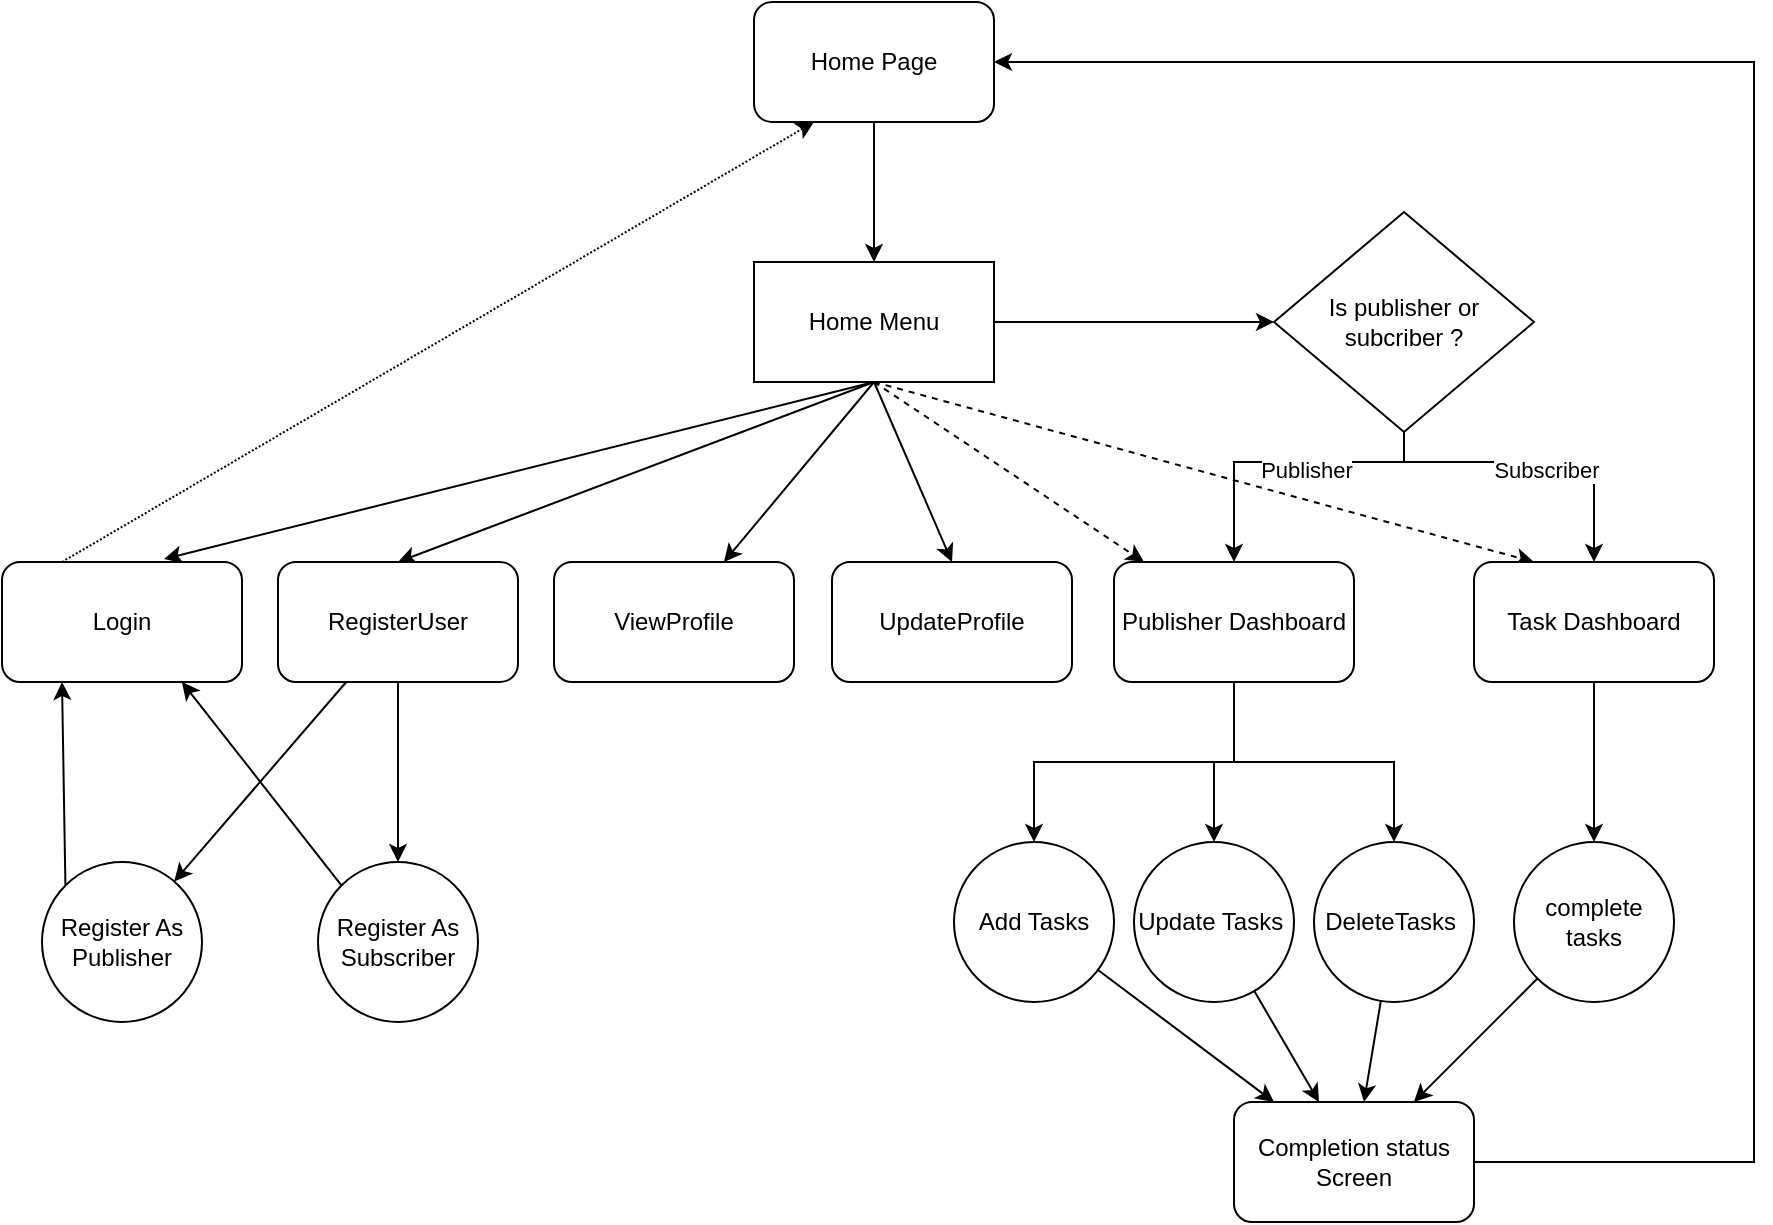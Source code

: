 <mxfile version="24.6.4" type="device" pages="2">
  <diagram name="flowDiagram" id="ad52d381-51e7-2e0d-a935-2d0ddd2fd229">
    <mxGraphModel dx="954" dy="663" grid="1" gridSize="10" guides="1" tooltips="1" connect="1" arrows="1" fold="1" page="1" pageScale="1" pageWidth="1100" pageHeight="850" background="none" math="0" shadow="0">
      <root>
        <mxCell id="0" />
        <mxCell id="1" parent="0" />
        <mxCell id="I0x37XNMJWUVa81zA31W-6" style="edgeStyle=orthogonalEdgeStyle;rounded=0;orthogonalLoop=1;jettySize=auto;html=1;entryX=0.5;entryY=0;entryDx=0;entryDy=0;" parent="1" source="I0x37XNMJWUVa81zA31W-1" target="I0x37XNMJWUVa81zA31W-2" edge="1">
          <mxGeometry relative="1" as="geometry" />
        </mxCell>
        <mxCell id="I0x37XNMJWUVa81zA31W-1" value="Home Page" style="rounded=1;whiteSpace=wrap;html=1;" parent="1" vertex="1">
          <mxGeometry x="460" y="200" width="120" height="60" as="geometry" />
        </mxCell>
        <mxCell id="I0x37XNMJWUVa81zA31W-7" style="rounded=0;orthogonalLoop=1;jettySize=auto;html=1;exitX=0.5;exitY=1;exitDx=0;exitDy=0;entryX=0.5;entryY=0;entryDx=0;entryDy=0;" parent="1" source="I0x37XNMJWUVa81zA31W-2" target="I0x37XNMJWUVa81zA31W-3" edge="1">
          <mxGeometry relative="1" as="geometry" />
        </mxCell>
        <mxCell id="I0x37XNMJWUVa81zA31W-8" style="rounded=0;orthogonalLoop=1;jettySize=auto;html=1;exitX=0.5;exitY=1;exitDx=0;exitDy=0;entryX=0.675;entryY=-0.025;entryDx=0;entryDy=0;entryPerimeter=0;" parent="1" source="I0x37XNMJWUVa81zA31W-2" target="I0x37XNMJWUVa81zA31W-4" edge="1">
          <mxGeometry relative="1" as="geometry" />
        </mxCell>
        <mxCell id="I0x37XNMJWUVa81zA31W-9" style="rounded=0;orthogonalLoop=1;jettySize=auto;html=1;exitX=0.5;exitY=1;exitDx=0;exitDy=0;entryX=0.5;entryY=0;entryDx=0;entryDy=0;" parent="1" source="I0x37XNMJWUVa81zA31W-2" target="I0x37XNMJWUVa81zA31W-5" edge="1">
          <mxGeometry relative="1" as="geometry" />
        </mxCell>
        <mxCell id="WDmWi5XtAnRuIDlTp3oC-11" style="rounded=0;orthogonalLoop=1;jettySize=auto;html=1;exitX=1;exitY=0.5;exitDx=0;exitDy=0;entryX=0;entryY=0.5;entryDx=0;entryDy=0;" parent="1" source="I0x37XNMJWUVa81zA31W-2" target="WDmWi5XtAnRuIDlTp3oC-12" edge="1">
          <mxGeometry relative="1" as="geometry" />
        </mxCell>
        <mxCell id="WDmWi5XtAnRuIDlTp3oC-30" style="rounded=0;orthogonalLoop=1;jettySize=auto;html=1;dashed=1;exitX=0.5;exitY=1;exitDx=0;exitDy=0;" parent="1" source="I0x37XNMJWUVa81zA31W-2" target="WDmWi5XtAnRuIDlTp3oC-1" edge="1">
          <mxGeometry relative="1" as="geometry" />
        </mxCell>
        <mxCell id="WDmWi5XtAnRuIDlTp3oC-31" style="rounded=0;orthogonalLoop=1;jettySize=auto;html=1;dashed=1;exitX=0.5;exitY=1;exitDx=0;exitDy=0;entryX=0.25;entryY=0;entryDx=0;entryDy=0;" parent="1" source="I0x37XNMJWUVa81zA31W-2" target="WDmWi5XtAnRuIDlTp3oC-9" edge="1">
          <mxGeometry relative="1" as="geometry" />
        </mxCell>
        <mxCell id="kzrf6RIBj1wvPFsJafZz-2" style="rounded=0;orthogonalLoop=1;jettySize=auto;html=1;exitX=0.5;exitY=1;exitDx=0;exitDy=0;" edge="1" parent="1" source="I0x37XNMJWUVa81zA31W-2" target="kzrf6RIBj1wvPFsJafZz-1">
          <mxGeometry relative="1" as="geometry" />
        </mxCell>
        <mxCell id="I0x37XNMJWUVa81zA31W-2" value="Home Menu" style="rounded=0;whiteSpace=wrap;html=1;" parent="1" vertex="1">
          <mxGeometry x="460" y="330" width="120" height="60" as="geometry" />
        </mxCell>
        <mxCell id="5iFruEcrUHB2y4FEqZvE-3" style="edgeStyle=orthogonalEdgeStyle;rounded=0;orthogonalLoop=1;jettySize=auto;html=1;" parent="1" source="I0x37XNMJWUVa81zA31W-3" target="5iFruEcrUHB2y4FEqZvE-1" edge="1">
          <mxGeometry relative="1" as="geometry" />
        </mxCell>
        <mxCell id="I0x37XNMJWUVa81zA31W-3" value="RegisterUser" style="rounded=1;whiteSpace=wrap;html=1;" parent="1" vertex="1">
          <mxGeometry x="222" y="480" width="120" height="60" as="geometry" />
        </mxCell>
        <mxCell id="WDmWi5XtAnRuIDlTp3oC-8" style="rounded=0;orthogonalLoop=1;jettySize=auto;html=1;entryX=0.25;entryY=1;entryDx=0;entryDy=0;exitX=0.25;exitY=0;exitDx=0;exitDy=0;dashed=1;dashPattern=1 1;" parent="1" source="I0x37XNMJWUVa81zA31W-4" target="I0x37XNMJWUVa81zA31W-1" edge="1">
          <mxGeometry relative="1" as="geometry" />
        </mxCell>
        <mxCell id="I0x37XNMJWUVa81zA31W-4" value="Login" style="rounded=1;whiteSpace=wrap;html=1;" parent="1" vertex="1">
          <mxGeometry x="84" y="480" width="120" height="60" as="geometry" />
        </mxCell>
        <mxCell id="I0x37XNMJWUVa81zA31W-5" value="UpdateProfile" style="rounded=1;whiteSpace=wrap;html=1;" parent="1" vertex="1">
          <mxGeometry x="499" y="480" width="120" height="60" as="geometry" />
        </mxCell>
        <mxCell id="WDmWi5XtAnRuIDlTp3oC-18" style="edgeStyle=orthogonalEdgeStyle;rounded=0;orthogonalLoop=1;jettySize=auto;html=1;" parent="1" source="WDmWi5XtAnRuIDlTp3oC-1" target="WDmWi5XtAnRuIDlTp3oC-16" edge="1">
          <mxGeometry relative="1" as="geometry" />
        </mxCell>
        <mxCell id="WDmWi5XtAnRuIDlTp3oC-21" style="edgeStyle=orthogonalEdgeStyle;rounded=0;orthogonalLoop=1;jettySize=auto;html=1;" parent="1" source="WDmWi5XtAnRuIDlTp3oC-1" target="WDmWi5XtAnRuIDlTp3oC-19" edge="1">
          <mxGeometry relative="1" as="geometry" />
        </mxCell>
        <mxCell id="WDmWi5XtAnRuIDlTp3oC-22" style="edgeStyle=orthogonalEdgeStyle;rounded=0;orthogonalLoop=1;jettySize=auto;html=1;" parent="1" source="WDmWi5XtAnRuIDlTp3oC-1" target="WDmWi5XtAnRuIDlTp3oC-20" edge="1">
          <mxGeometry relative="1" as="geometry" />
        </mxCell>
        <mxCell id="WDmWi5XtAnRuIDlTp3oC-1" value="Publisher Dashboard" style="rounded=1;whiteSpace=wrap;html=1;" parent="1" vertex="1">
          <mxGeometry x="640" y="480" width="120" height="60" as="geometry" />
        </mxCell>
        <mxCell id="WDmWi5XtAnRuIDlTp3oC-6" style="rounded=0;orthogonalLoop=1;jettySize=auto;html=1;entryX=0.25;entryY=1;entryDx=0;entryDy=0;exitX=0;exitY=0;exitDx=0;exitDy=0;" parent="1" source="WDmWi5XtAnRuIDlTp3oC-3" target="I0x37XNMJWUVa81zA31W-4" edge="1">
          <mxGeometry relative="1" as="geometry">
            <mxPoint x="234" y="660" as="sourcePoint" />
          </mxGeometry>
        </mxCell>
        <mxCell id="WDmWi5XtAnRuIDlTp3oC-3" value="Register As Publisher" style="ellipse;whiteSpace=wrap;html=1;aspect=fixed;" parent="1" vertex="1">
          <mxGeometry x="104" y="630" width="80" height="80" as="geometry" />
        </mxCell>
        <mxCell id="WDmWi5XtAnRuIDlTp3oC-5" style="rounded=0;orthogonalLoop=1;jettySize=auto;html=1;" parent="1" source="I0x37XNMJWUVa81zA31W-3" target="WDmWi5XtAnRuIDlTp3oC-3" edge="1">
          <mxGeometry relative="1" as="geometry">
            <mxPoint x="264" y="660" as="targetPoint" />
          </mxGeometry>
        </mxCell>
        <mxCell id="WDmWi5XtAnRuIDlTp3oC-17" style="edgeStyle=orthogonalEdgeStyle;rounded=0;orthogonalLoop=1;jettySize=auto;html=1;" parent="1" source="WDmWi5XtAnRuIDlTp3oC-9" target="WDmWi5XtAnRuIDlTp3oC-15" edge="1">
          <mxGeometry relative="1" as="geometry" />
        </mxCell>
        <mxCell id="WDmWi5XtAnRuIDlTp3oC-9" value="Task Dashboard" style="rounded=1;whiteSpace=wrap;html=1;" parent="1" vertex="1">
          <mxGeometry x="820" y="480" width="120" height="60" as="geometry" />
        </mxCell>
        <mxCell id="WDmWi5XtAnRuIDlTp3oC-13" style="edgeStyle=orthogonalEdgeStyle;rounded=0;orthogonalLoop=1;jettySize=auto;html=1;" parent="1" source="WDmWi5XtAnRuIDlTp3oC-12" target="WDmWi5XtAnRuIDlTp3oC-1" edge="1">
          <mxGeometry relative="1" as="geometry">
            <Array as="points">
              <mxPoint x="785" y="430" />
              <mxPoint x="700" y="430" />
            </Array>
          </mxGeometry>
        </mxCell>
        <mxCell id="WDmWi5XtAnRuIDlTp3oC-32" value="Publisher" style="edgeLabel;html=1;align=center;verticalAlign=middle;resizable=0;points=[];" parent="WDmWi5XtAnRuIDlTp3oC-13" vertex="1" connectable="0">
          <mxGeometry x="-0.15" y="4" relative="1" as="geometry">
            <mxPoint as="offset" />
          </mxGeometry>
        </mxCell>
        <mxCell id="WDmWi5XtAnRuIDlTp3oC-14" style="edgeStyle=orthogonalEdgeStyle;rounded=0;orthogonalLoop=1;jettySize=auto;html=1;" parent="1" source="WDmWi5XtAnRuIDlTp3oC-12" target="WDmWi5XtAnRuIDlTp3oC-9" edge="1">
          <mxGeometry relative="1" as="geometry">
            <Array as="points">
              <mxPoint x="785" y="430" />
              <mxPoint x="880" y="430" />
            </Array>
          </mxGeometry>
        </mxCell>
        <mxCell id="WDmWi5XtAnRuIDlTp3oC-33" value="Subscriber" style="edgeLabel;html=1;align=center;verticalAlign=middle;resizable=0;points=[];" parent="WDmWi5XtAnRuIDlTp3oC-14" vertex="1" connectable="0">
          <mxGeometry x="0.076" y="-4" relative="1" as="geometry">
            <mxPoint as="offset" />
          </mxGeometry>
        </mxCell>
        <mxCell id="WDmWi5XtAnRuIDlTp3oC-12" value="Is publisher or subcriber ?" style="rhombus;whiteSpace=wrap;html=1;" parent="1" vertex="1">
          <mxGeometry x="720" y="305" width="130" height="110" as="geometry" />
        </mxCell>
        <mxCell id="WDmWi5XtAnRuIDlTp3oC-28" style="rounded=0;orthogonalLoop=1;jettySize=auto;html=1;" parent="1" source="WDmWi5XtAnRuIDlTp3oC-15" target="WDmWi5XtAnRuIDlTp3oC-24" edge="1">
          <mxGeometry relative="1" as="geometry" />
        </mxCell>
        <mxCell id="WDmWi5XtAnRuIDlTp3oC-15" value="complete tasks" style="ellipse;whiteSpace=wrap;html=1;aspect=fixed;" parent="1" vertex="1">
          <mxGeometry x="840" y="620" width="80" height="80" as="geometry" />
        </mxCell>
        <mxCell id="WDmWi5XtAnRuIDlTp3oC-25" style="rounded=0;orthogonalLoop=1;jettySize=auto;html=1;" parent="1" source="WDmWi5XtAnRuIDlTp3oC-16" target="WDmWi5XtAnRuIDlTp3oC-24" edge="1">
          <mxGeometry relative="1" as="geometry" />
        </mxCell>
        <mxCell id="WDmWi5XtAnRuIDlTp3oC-16" value="Add Tasks" style="ellipse;whiteSpace=wrap;html=1;aspect=fixed;" parent="1" vertex="1">
          <mxGeometry x="560" y="620" width="80" height="80" as="geometry" />
        </mxCell>
        <mxCell id="WDmWi5XtAnRuIDlTp3oC-26" style="rounded=0;orthogonalLoop=1;jettySize=auto;html=1;" parent="1" source="WDmWi5XtAnRuIDlTp3oC-19" target="WDmWi5XtAnRuIDlTp3oC-24" edge="1">
          <mxGeometry relative="1" as="geometry" />
        </mxCell>
        <mxCell id="WDmWi5XtAnRuIDlTp3oC-19" value="Update Tasks&amp;nbsp;" style="ellipse;whiteSpace=wrap;html=1;aspect=fixed;" parent="1" vertex="1">
          <mxGeometry x="650" y="620" width="80" height="80" as="geometry" />
        </mxCell>
        <mxCell id="WDmWi5XtAnRuIDlTp3oC-27" style="rounded=0;orthogonalLoop=1;jettySize=auto;html=1;" parent="1" source="WDmWi5XtAnRuIDlTp3oC-20" target="WDmWi5XtAnRuIDlTp3oC-24" edge="1">
          <mxGeometry relative="1" as="geometry" />
        </mxCell>
        <mxCell id="WDmWi5XtAnRuIDlTp3oC-20" value="DeleteTasks&amp;nbsp;" style="ellipse;whiteSpace=wrap;html=1;aspect=fixed;" parent="1" vertex="1">
          <mxGeometry x="740" y="620" width="80" height="80" as="geometry" />
        </mxCell>
        <mxCell id="WDmWi5XtAnRuIDlTp3oC-29" style="edgeStyle=orthogonalEdgeStyle;rounded=0;orthogonalLoop=1;jettySize=auto;html=1;" parent="1" source="WDmWi5XtAnRuIDlTp3oC-24" target="I0x37XNMJWUVa81zA31W-1" edge="1">
          <mxGeometry relative="1" as="geometry">
            <Array as="points">
              <mxPoint x="960" y="780" />
              <mxPoint x="960" y="230" />
            </Array>
          </mxGeometry>
        </mxCell>
        <mxCell id="WDmWi5XtAnRuIDlTp3oC-24" value="Completion status Screen" style="rounded=1;whiteSpace=wrap;html=1;" parent="1" vertex="1">
          <mxGeometry x="700" y="750" width="120" height="60" as="geometry" />
        </mxCell>
        <mxCell id="5iFruEcrUHB2y4FEqZvE-2" style="rounded=0;orthogonalLoop=1;jettySize=auto;html=1;entryX=0.75;entryY=1;entryDx=0;entryDy=0;exitX=0;exitY=0;exitDx=0;exitDy=0;" parent="1" source="5iFruEcrUHB2y4FEqZvE-1" target="I0x37XNMJWUVa81zA31W-4" edge="1">
          <mxGeometry relative="1" as="geometry" />
        </mxCell>
        <mxCell id="5iFruEcrUHB2y4FEqZvE-1" value="Register As Subscriber" style="ellipse;whiteSpace=wrap;html=1;aspect=fixed;" parent="1" vertex="1">
          <mxGeometry x="242" y="630" width="80" height="80" as="geometry" />
        </mxCell>
        <mxCell id="kzrf6RIBj1wvPFsJafZz-1" value="ViewProfile" style="rounded=1;whiteSpace=wrap;html=1;" vertex="1" parent="1">
          <mxGeometry x="360" y="480" width="120" height="60" as="geometry" />
        </mxCell>
      </root>
    </mxGraphModel>
  </diagram>
  <diagram id="u8ba_gzF5bDwL4QqWB32" name="ERD">
    <mxGraphModel dx="954" dy="663" grid="1" gridSize="10" guides="1" tooltips="1" connect="1" arrows="1" fold="1" page="1" pageScale="1" pageWidth="827" pageHeight="1169" math="0" shadow="0">
      <root>
        <mxCell id="0" />
        <mxCell id="1" parent="0" />
        <mxCell id="7aLmZfCd-SPBATNOdmvm-14" value="system_user" style="shape=table;startSize=30;container=1;collapsible=1;childLayout=tableLayout;fixedRows=1;rowLines=0;fontStyle=1;align=center;resizeLast=1;html=1;whiteSpace=wrap;" vertex="1" parent="1">
          <mxGeometry x="20" y="170" width="180" height="210" as="geometry" />
        </mxCell>
        <mxCell id="7aLmZfCd-SPBATNOdmvm-15" value="" style="shape=tableRow;horizontal=0;startSize=0;swimlaneHead=0;swimlaneBody=0;fillColor=none;collapsible=0;dropTarget=0;points=[[0,0.5],[1,0.5]];portConstraint=eastwest;top=0;left=0;right=0;bottom=0;html=1;" vertex="1" parent="7aLmZfCd-SPBATNOdmvm-14">
          <mxGeometry y="30" width="180" height="20" as="geometry" />
        </mxCell>
        <mxCell id="7aLmZfCd-SPBATNOdmvm-16" value="PK" style="shape=partialRectangle;connectable=0;fillColor=none;top=0;left=0;bottom=0;right=0;fontStyle=1;overflow=hidden;html=1;whiteSpace=wrap;" vertex="1" parent="7aLmZfCd-SPBATNOdmvm-15">
          <mxGeometry width="60" height="20" as="geometry">
            <mxRectangle width="60" height="20" as="alternateBounds" />
          </mxGeometry>
        </mxCell>
        <mxCell id="7aLmZfCd-SPBATNOdmvm-17" value="user_name" style="shape=partialRectangle;connectable=0;fillColor=none;top=0;left=0;bottom=0;right=0;align=left;spacingLeft=6;fontStyle=5;overflow=hidden;html=1;whiteSpace=wrap;" vertex="1" parent="7aLmZfCd-SPBATNOdmvm-15">
          <mxGeometry x="60" width="120" height="20" as="geometry">
            <mxRectangle width="120" height="20" as="alternateBounds" />
          </mxGeometry>
        </mxCell>
        <mxCell id="7aLmZfCd-SPBATNOdmvm-18" value="" style="shape=tableRow;horizontal=0;startSize=0;swimlaneHead=0;swimlaneBody=0;fillColor=none;collapsible=0;dropTarget=0;points=[[0,0.5],[1,0.5]];portConstraint=eastwest;top=0;left=0;right=0;bottom=1;html=1;" vertex="1" parent="7aLmZfCd-SPBATNOdmvm-14">
          <mxGeometry y="50" width="180" height="20" as="geometry" />
        </mxCell>
        <mxCell id="7aLmZfCd-SPBATNOdmvm-19" value="" style="shape=partialRectangle;connectable=0;fillColor=none;top=0;left=0;bottom=0;right=0;fontStyle=1;overflow=hidden;html=1;whiteSpace=wrap;" vertex="1" parent="7aLmZfCd-SPBATNOdmvm-18">
          <mxGeometry width="60" height="20" as="geometry">
            <mxRectangle width="60" height="20" as="alternateBounds" />
          </mxGeometry>
        </mxCell>
        <mxCell id="7aLmZfCd-SPBATNOdmvm-20" value="" style="shape=partialRectangle;connectable=0;fillColor=none;top=0;left=0;bottom=0;right=0;align=left;spacingLeft=6;fontStyle=5;overflow=hidden;html=1;whiteSpace=wrap;" vertex="1" parent="7aLmZfCd-SPBATNOdmvm-18">
          <mxGeometry x="60" width="120" height="20" as="geometry">
            <mxRectangle width="120" height="20" as="alternateBounds" />
          </mxGeometry>
        </mxCell>
        <mxCell id="7aLmZfCd-SPBATNOdmvm-21" value="" style="shape=tableRow;horizontal=0;startSize=0;swimlaneHead=0;swimlaneBody=0;fillColor=none;collapsible=0;dropTarget=0;points=[[0,0.5],[1,0.5]];portConstraint=eastwest;top=0;left=0;right=0;bottom=0;html=1;" vertex="1" parent="7aLmZfCd-SPBATNOdmvm-14">
          <mxGeometry y="70" width="180" height="20" as="geometry" />
        </mxCell>
        <mxCell id="7aLmZfCd-SPBATNOdmvm-22" value="" style="shape=partialRectangle;connectable=0;fillColor=none;top=0;left=0;bottom=0;right=0;editable=1;overflow=hidden;html=1;whiteSpace=wrap;" vertex="1" parent="7aLmZfCd-SPBATNOdmvm-21">
          <mxGeometry width="60" height="20" as="geometry">
            <mxRectangle width="60" height="20" as="alternateBounds" />
          </mxGeometry>
        </mxCell>
        <mxCell id="7aLmZfCd-SPBATNOdmvm-23" value="email" style="shape=partialRectangle;connectable=0;fillColor=none;top=0;left=0;bottom=0;right=0;align=left;spacingLeft=6;overflow=hidden;html=1;whiteSpace=wrap;" vertex="1" parent="7aLmZfCd-SPBATNOdmvm-21">
          <mxGeometry x="60" width="120" height="20" as="geometry">
            <mxRectangle width="120" height="20" as="alternateBounds" />
          </mxGeometry>
        </mxCell>
        <mxCell id="7aLmZfCd-SPBATNOdmvm-24" value="" style="shape=tableRow;horizontal=0;startSize=0;swimlaneHead=0;swimlaneBody=0;fillColor=none;collapsible=0;dropTarget=0;points=[[0,0.5],[1,0.5]];portConstraint=eastwest;top=0;left=0;right=0;bottom=0;html=1;" vertex="1" parent="7aLmZfCd-SPBATNOdmvm-14">
          <mxGeometry y="90" width="180" height="20" as="geometry" />
        </mxCell>
        <mxCell id="7aLmZfCd-SPBATNOdmvm-25" value="" style="shape=partialRectangle;connectable=0;fillColor=none;top=0;left=0;bottom=0;right=0;editable=1;overflow=hidden;html=1;whiteSpace=wrap;" vertex="1" parent="7aLmZfCd-SPBATNOdmvm-24">
          <mxGeometry width="60" height="20" as="geometry">
            <mxRectangle width="60" height="20" as="alternateBounds" />
          </mxGeometry>
        </mxCell>
        <mxCell id="7aLmZfCd-SPBATNOdmvm-26" value="first_name" style="shape=partialRectangle;connectable=0;fillColor=none;top=0;left=0;bottom=0;right=0;align=left;spacingLeft=6;overflow=hidden;html=1;whiteSpace=wrap;" vertex="1" parent="7aLmZfCd-SPBATNOdmvm-24">
          <mxGeometry x="60" width="120" height="20" as="geometry">
            <mxRectangle width="120" height="20" as="alternateBounds" />
          </mxGeometry>
        </mxCell>
        <mxCell id="7aLmZfCd-SPBATNOdmvm-27" value="" style="shape=tableRow;horizontal=0;startSize=0;swimlaneHead=0;swimlaneBody=0;fillColor=none;collapsible=0;dropTarget=0;points=[[0,0.5],[1,0.5]];portConstraint=eastwest;top=0;left=0;right=0;bottom=0;" vertex="1" parent="7aLmZfCd-SPBATNOdmvm-14">
          <mxGeometry y="110" width="180" height="20" as="geometry" />
        </mxCell>
        <mxCell id="7aLmZfCd-SPBATNOdmvm-28" value="" style="shape=partialRectangle;connectable=0;fillColor=none;top=0;left=0;bottom=0;right=0;editable=1;overflow=hidden;" vertex="1" parent="7aLmZfCd-SPBATNOdmvm-27">
          <mxGeometry width="60" height="20" as="geometry">
            <mxRectangle width="60" height="20" as="alternateBounds" />
          </mxGeometry>
        </mxCell>
        <mxCell id="7aLmZfCd-SPBATNOdmvm-29" value="last_name" style="shape=partialRectangle;connectable=0;fillColor=none;top=0;left=0;bottom=0;right=0;align=left;spacingLeft=6;overflow=hidden;" vertex="1" parent="7aLmZfCd-SPBATNOdmvm-27">
          <mxGeometry x="60" width="120" height="20" as="geometry">
            <mxRectangle width="120" height="20" as="alternateBounds" />
          </mxGeometry>
        </mxCell>
        <mxCell id="7aLmZfCd-SPBATNOdmvm-30" value="" style="shape=tableRow;horizontal=0;startSize=0;swimlaneHead=0;swimlaneBody=0;fillColor=none;collapsible=0;dropTarget=0;points=[[0,0.5],[1,0.5]];portConstraint=eastwest;top=0;left=0;right=0;bottom=0;" vertex="1" parent="7aLmZfCd-SPBATNOdmvm-14">
          <mxGeometry y="130" width="180" height="20" as="geometry" />
        </mxCell>
        <mxCell id="7aLmZfCd-SPBATNOdmvm-31" value="" style="shape=partialRectangle;connectable=0;fillColor=none;top=0;left=0;bottom=0;right=0;editable=1;overflow=hidden;" vertex="1" parent="7aLmZfCd-SPBATNOdmvm-30">
          <mxGeometry width="60" height="20" as="geometry">
            <mxRectangle width="60" height="20" as="alternateBounds" />
          </mxGeometry>
        </mxCell>
        <mxCell id="7aLmZfCd-SPBATNOdmvm-32" value="date_of_birh" style="shape=partialRectangle;connectable=0;fillColor=none;top=0;left=0;bottom=0;right=0;align=left;spacingLeft=6;overflow=hidden;" vertex="1" parent="7aLmZfCd-SPBATNOdmvm-30">
          <mxGeometry x="60" width="120" height="20" as="geometry">
            <mxRectangle width="120" height="20" as="alternateBounds" />
          </mxGeometry>
        </mxCell>
        <mxCell id="7aLmZfCd-SPBATNOdmvm-33" value="" style="shape=tableRow;horizontal=0;startSize=0;swimlaneHead=0;swimlaneBody=0;fillColor=none;collapsible=0;dropTarget=0;points=[[0,0.5],[1,0.5]];portConstraint=eastwest;top=0;left=0;right=0;bottom=0;" vertex="1" parent="7aLmZfCd-SPBATNOdmvm-14">
          <mxGeometry y="150" width="180" height="20" as="geometry" />
        </mxCell>
        <mxCell id="7aLmZfCd-SPBATNOdmvm-34" value="" style="shape=partialRectangle;connectable=0;fillColor=none;top=0;left=0;bottom=0;right=0;editable=1;overflow=hidden;" vertex="1" parent="7aLmZfCd-SPBATNOdmvm-33">
          <mxGeometry width="60" height="20" as="geometry">
            <mxRectangle width="60" height="20" as="alternateBounds" />
          </mxGeometry>
        </mxCell>
        <mxCell id="7aLmZfCd-SPBATNOdmvm-35" value="address_line" style="shape=partialRectangle;connectable=0;fillColor=none;top=0;left=0;bottom=0;right=0;align=left;spacingLeft=6;overflow=hidden;" vertex="1" parent="7aLmZfCd-SPBATNOdmvm-33">
          <mxGeometry x="60" width="120" height="20" as="geometry">
            <mxRectangle width="120" height="20" as="alternateBounds" />
          </mxGeometry>
        </mxCell>
        <mxCell id="7aLmZfCd-SPBATNOdmvm-36" value="" style="shape=tableRow;horizontal=0;startSize=0;swimlaneHead=0;swimlaneBody=0;fillColor=none;collapsible=0;dropTarget=0;points=[[0,0.5],[1,0.5]];portConstraint=eastwest;top=0;left=0;right=0;bottom=0;" vertex="1" parent="7aLmZfCd-SPBATNOdmvm-14">
          <mxGeometry y="170" width="180" height="20" as="geometry" />
        </mxCell>
        <mxCell id="7aLmZfCd-SPBATNOdmvm-37" value="" style="shape=partialRectangle;connectable=0;fillColor=none;top=0;left=0;bottom=0;right=0;editable=1;overflow=hidden;" vertex="1" parent="7aLmZfCd-SPBATNOdmvm-36">
          <mxGeometry width="60" height="20" as="geometry">
            <mxRectangle width="60" height="20" as="alternateBounds" />
          </mxGeometry>
        </mxCell>
        <mxCell id="7aLmZfCd-SPBATNOdmvm-38" value="address_line2" style="shape=partialRectangle;connectable=0;fillColor=none;top=0;left=0;bottom=0;right=0;align=left;spacingLeft=6;overflow=hidden;" vertex="1" parent="7aLmZfCd-SPBATNOdmvm-36">
          <mxGeometry x="60" width="120" height="20" as="geometry">
            <mxRectangle width="120" height="20" as="alternateBounds" />
          </mxGeometry>
        </mxCell>
        <mxCell id="7aLmZfCd-SPBATNOdmvm-39" value="" style="shape=tableRow;horizontal=0;startSize=0;swimlaneHead=0;swimlaneBody=0;fillColor=none;collapsible=0;dropTarget=0;points=[[0,0.5],[1,0.5]];portConstraint=eastwest;top=0;left=0;right=0;bottom=0;" vertex="1" parent="7aLmZfCd-SPBATNOdmvm-14">
          <mxGeometry y="190" width="180" height="20" as="geometry" />
        </mxCell>
        <mxCell id="7aLmZfCd-SPBATNOdmvm-40" value="" style="shape=partialRectangle;connectable=0;fillColor=none;top=0;left=0;bottom=0;right=0;editable=1;overflow=hidden;" vertex="1" parent="7aLmZfCd-SPBATNOdmvm-39">
          <mxGeometry width="60" height="20" as="geometry">
            <mxRectangle width="60" height="20" as="alternateBounds" />
          </mxGeometry>
        </mxCell>
        <mxCell id="7aLmZfCd-SPBATNOdmvm-41" value="area_code" style="shape=partialRectangle;connectable=0;fillColor=none;top=0;left=0;bottom=0;right=0;align=left;spacingLeft=6;overflow=hidden;" vertex="1" parent="7aLmZfCd-SPBATNOdmvm-39">
          <mxGeometry x="60" width="120" height="20" as="geometry">
            <mxRectangle width="120" height="20" as="alternateBounds" />
          </mxGeometry>
        </mxCell>
        <mxCell id="7aLmZfCd-SPBATNOdmvm-42" value="authentication" style="shape=table;startSize=30;container=1;collapsible=1;childLayout=tableLayout;fixedRows=1;rowLines=0;fontStyle=1;align=center;resizeLast=1;html=1;whiteSpace=wrap;" vertex="1" parent="1">
          <mxGeometry x="310" y="40" width="180" height="170" as="geometry" />
        </mxCell>
        <mxCell id="7aLmZfCd-SPBATNOdmvm-43" value="" style="shape=tableRow;horizontal=0;startSize=0;swimlaneHead=0;swimlaneBody=0;fillColor=none;collapsible=0;dropTarget=0;points=[[0,0.5],[1,0.5]];portConstraint=eastwest;top=0;left=0;right=0;bottom=0;html=1;" vertex="1" parent="7aLmZfCd-SPBATNOdmvm-42">
          <mxGeometry y="30" width="180" height="20" as="geometry" />
        </mxCell>
        <mxCell id="7aLmZfCd-SPBATNOdmvm-44" value="PK" style="shape=partialRectangle;connectable=0;fillColor=none;top=0;left=0;bottom=0;right=0;fontStyle=1;overflow=hidden;html=1;whiteSpace=wrap;" vertex="1" parent="7aLmZfCd-SPBATNOdmvm-43">
          <mxGeometry width="60" height="20" as="geometry">
            <mxRectangle width="60" height="20" as="alternateBounds" />
          </mxGeometry>
        </mxCell>
        <mxCell id="7aLmZfCd-SPBATNOdmvm-45" value="auth_id" style="shape=partialRectangle;connectable=0;fillColor=none;top=0;left=0;bottom=0;right=0;align=left;spacingLeft=6;fontStyle=5;overflow=hidden;html=1;whiteSpace=wrap;" vertex="1" parent="7aLmZfCd-SPBATNOdmvm-43">
          <mxGeometry x="60" width="120" height="20" as="geometry">
            <mxRectangle width="120" height="20" as="alternateBounds" />
          </mxGeometry>
        </mxCell>
        <mxCell id="7aLmZfCd-SPBATNOdmvm-61" value="" style="shape=tableRow;horizontal=0;startSize=0;swimlaneHead=0;swimlaneBody=0;fillColor=none;collapsible=0;dropTarget=0;points=[[0,0.5],[1,0.5]];portConstraint=eastwest;top=0;left=0;right=0;bottom=0;" vertex="1" parent="7aLmZfCd-SPBATNOdmvm-42">
          <mxGeometry y="50" width="180" height="20" as="geometry" />
        </mxCell>
        <mxCell id="7aLmZfCd-SPBATNOdmvm-62" value="&lt;b&gt;FK&lt;/b&gt;" style="shape=partialRectangle;connectable=0;fillColor=none;top=0;left=0;bottom=0;right=0;fontStyle=0;overflow=hidden;whiteSpace=wrap;html=1;" vertex="1" parent="7aLmZfCd-SPBATNOdmvm-61">
          <mxGeometry width="60" height="20" as="geometry">
            <mxRectangle width="60" height="20" as="alternateBounds" />
          </mxGeometry>
        </mxCell>
        <mxCell id="7aLmZfCd-SPBATNOdmvm-63" value="&lt;span style=&quot;font-weight: 700; text-decoration-line: underline;&quot;&gt;role_id&lt;/span&gt;" style="shape=partialRectangle;connectable=0;fillColor=none;top=0;left=0;bottom=0;right=0;align=left;spacingLeft=6;fontStyle=0;overflow=hidden;whiteSpace=wrap;html=1;" vertex="1" parent="7aLmZfCd-SPBATNOdmvm-61">
          <mxGeometry x="60" width="120" height="20" as="geometry">
            <mxRectangle width="120" height="20" as="alternateBounds" />
          </mxGeometry>
        </mxCell>
        <mxCell id="7aLmZfCd-SPBATNOdmvm-46" value="" style="shape=tableRow;horizontal=0;startSize=0;swimlaneHead=0;swimlaneBody=0;fillColor=none;collapsible=0;dropTarget=0;points=[[0,0.5],[1,0.5]];portConstraint=eastwest;top=0;left=0;right=0;bottom=1;html=1;" vertex="1" parent="7aLmZfCd-SPBATNOdmvm-42">
          <mxGeometry y="70" width="180" height="20" as="geometry" />
        </mxCell>
        <mxCell id="7aLmZfCd-SPBATNOdmvm-47" value="FK" style="shape=partialRectangle;connectable=0;fillColor=none;top=0;left=0;bottom=0;right=0;fontStyle=1;overflow=hidden;html=1;whiteSpace=wrap;" vertex="1" parent="7aLmZfCd-SPBATNOdmvm-46">
          <mxGeometry width="60" height="20" as="geometry">
            <mxRectangle width="60" height="20" as="alternateBounds" />
          </mxGeometry>
        </mxCell>
        <mxCell id="7aLmZfCd-SPBATNOdmvm-48" value="user_name" style="shape=partialRectangle;connectable=0;fillColor=none;top=0;left=0;bottom=0;right=0;align=left;spacingLeft=6;fontStyle=5;overflow=hidden;html=1;whiteSpace=wrap;" vertex="1" parent="7aLmZfCd-SPBATNOdmvm-46">
          <mxGeometry x="60" width="120" height="20" as="geometry">
            <mxRectangle width="120" height="20" as="alternateBounds" />
          </mxGeometry>
        </mxCell>
        <mxCell id="7aLmZfCd-SPBATNOdmvm-49" value="" style="shape=tableRow;horizontal=0;startSize=0;swimlaneHead=0;swimlaneBody=0;fillColor=none;collapsible=0;dropTarget=0;points=[[0,0.5],[1,0.5]];portConstraint=eastwest;top=0;left=0;right=0;bottom=0;html=1;" vertex="1" parent="7aLmZfCd-SPBATNOdmvm-42">
          <mxGeometry y="90" width="180" height="20" as="geometry" />
        </mxCell>
        <mxCell id="7aLmZfCd-SPBATNOdmvm-50" value="" style="shape=partialRectangle;connectable=0;fillColor=none;top=0;left=0;bottom=0;right=0;editable=1;overflow=hidden;html=1;whiteSpace=wrap;" vertex="1" parent="7aLmZfCd-SPBATNOdmvm-49">
          <mxGeometry width="60" height="20" as="geometry">
            <mxRectangle width="60" height="20" as="alternateBounds" />
          </mxGeometry>
        </mxCell>
        <mxCell id="7aLmZfCd-SPBATNOdmvm-51" value="hashed_pwd" style="shape=partialRectangle;connectable=0;fillColor=none;top=0;left=0;bottom=0;right=0;align=left;spacingLeft=6;overflow=hidden;html=1;whiteSpace=wrap;" vertex="1" parent="7aLmZfCd-SPBATNOdmvm-49">
          <mxGeometry x="60" width="120" height="20" as="geometry">
            <mxRectangle width="120" height="20" as="alternateBounds" />
          </mxGeometry>
        </mxCell>
        <mxCell id="7aLmZfCd-SPBATNOdmvm-55" value="" style="shape=tableRow;horizontal=0;startSize=0;swimlaneHead=0;swimlaneBody=0;fillColor=none;collapsible=0;dropTarget=0;points=[[0,0.5],[1,0.5]];portConstraint=eastwest;top=0;left=0;right=0;bottom=0;" vertex="1" parent="7aLmZfCd-SPBATNOdmvm-42">
          <mxGeometry y="110" width="180" height="20" as="geometry" />
        </mxCell>
        <mxCell id="7aLmZfCd-SPBATNOdmvm-56" value="" style="shape=partialRectangle;connectable=0;fillColor=none;top=0;left=0;bottom=0;right=0;editable=1;overflow=hidden;" vertex="1" parent="7aLmZfCd-SPBATNOdmvm-55">
          <mxGeometry width="60" height="20" as="geometry">
            <mxRectangle width="60" height="20" as="alternateBounds" />
          </mxGeometry>
        </mxCell>
        <mxCell id="7aLmZfCd-SPBATNOdmvm-57" value="security_question" style="shape=partialRectangle;connectable=0;fillColor=none;top=0;left=0;bottom=0;right=0;align=left;spacingLeft=6;overflow=hidden;" vertex="1" parent="7aLmZfCd-SPBATNOdmvm-55">
          <mxGeometry x="60" width="120" height="20" as="geometry">
            <mxRectangle width="120" height="20" as="alternateBounds" />
          </mxGeometry>
        </mxCell>
        <mxCell id="7aLmZfCd-SPBATNOdmvm-52" value="" style="shape=tableRow;horizontal=0;startSize=0;swimlaneHead=0;swimlaneBody=0;fillColor=none;collapsible=0;dropTarget=0;points=[[0,0.5],[1,0.5]];portConstraint=eastwest;top=0;left=0;right=0;bottom=0;html=1;" vertex="1" parent="7aLmZfCd-SPBATNOdmvm-42">
          <mxGeometry y="130" width="180" height="20" as="geometry" />
        </mxCell>
        <mxCell id="7aLmZfCd-SPBATNOdmvm-53" value="" style="shape=partialRectangle;connectable=0;fillColor=none;top=0;left=0;bottom=0;right=0;editable=1;overflow=hidden;html=1;whiteSpace=wrap;" vertex="1" parent="7aLmZfCd-SPBATNOdmvm-52">
          <mxGeometry width="60" height="20" as="geometry">
            <mxRectangle width="60" height="20" as="alternateBounds" />
          </mxGeometry>
        </mxCell>
        <mxCell id="7aLmZfCd-SPBATNOdmvm-54" value="sq_answer" style="shape=partialRectangle;connectable=0;fillColor=none;top=0;left=0;bottom=0;right=0;align=left;spacingLeft=6;overflow=hidden;html=1;whiteSpace=wrap;" vertex="1" parent="7aLmZfCd-SPBATNOdmvm-52">
          <mxGeometry x="60" width="120" height="20" as="geometry">
            <mxRectangle width="120" height="20" as="alternateBounds" />
          </mxGeometry>
        </mxCell>
        <mxCell id="7aLmZfCd-SPBATNOdmvm-58" value="" style="shape=tableRow;horizontal=0;startSize=0;swimlaneHead=0;swimlaneBody=0;fillColor=none;collapsible=0;dropTarget=0;points=[[0,0.5],[1,0.5]];portConstraint=eastwest;top=0;left=0;right=0;bottom=0;" vertex="1" parent="7aLmZfCd-SPBATNOdmvm-42">
          <mxGeometry y="150" width="180" height="20" as="geometry" />
        </mxCell>
        <mxCell id="7aLmZfCd-SPBATNOdmvm-59" value="" style="shape=partialRectangle;connectable=0;fillColor=none;top=0;left=0;bottom=0;right=0;editable=1;overflow=hidden;" vertex="1" parent="7aLmZfCd-SPBATNOdmvm-58">
          <mxGeometry width="60" height="20" as="geometry">
            <mxRectangle width="60" height="20" as="alternateBounds" />
          </mxGeometry>
        </mxCell>
        <mxCell id="7aLmZfCd-SPBATNOdmvm-60" value="role_id" style="shape=partialRectangle;connectable=0;fillColor=none;top=0;left=0;bottom=0;right=0;align=left;spacingLeft=6;overflow=hidden;" vertex="1" parent="7aLmZfCd-SPBATNOdmvm-58">
          <mxGeometry x="60" width="120" height="20" as="geometry">
            <mxRectangle width="120" height="20" as="alternateBounds" />
          </mxGeometry>
        </mxCell>
        <mxCell id="7aLmZfCd-SPBATNOdmvm-64" value="user_role" style="shape=table;startSize=30;container=1;collapsible=1;childLayout=tableLayout;fixedRows=1;rowLines=0;fontStyle=1;align=center;resizeLast=1;html=1;" vertex="1" parent="1">
          <mxGeometry x="610" y="150" width="180" height="70" as="geometry" />
        </mxCell>
        <mxCell id="7aLmZfCd-SPBATNOdmvm-65" value="" style="shape=tableRow;horizontal=0;startSize=0;swimlaneHead=0;swimlaneBody=0;fillColor=none;collapsible=0;dropTarget=0;points=[[0,0.5],[1,0.5]];portConstraint=eastwest;top=0;left=0;right=0;bottom=1;" vertex="1" parent="7aLmZfCd-SPBATNOdmvm-64">
          <mxGeometry y="30" width="180" height="20" as="geometry" />
        </mxCell>
        <mxCell id="7aLmZfCd-SPBATNOdmvm-66" value="PK" style="shape=partialRectangle;connectable=0;fillColor=none;top=0;left=0;bottom=0;right=0;fontStyle=1;overflow=hidden;whiteSpace=wrap;html=1;" vertex="1" parent="7aLmZfCd-SPBATNOdmvm-65">
          <mxGeometry width="30" height="20" as="geometry">
            <mxRectangle width="30" height="20" as="alternateBounds" />
          </mxGeometry>
        </mxCell>
        <mxCell id="7aLmZfCd-SPBATNOdmvm-67" value="role_id" style="shape=partialRectangle;connectable=0;fillColor=none;top=0;left=0;bottom=0;right=0;align=left;spacingLeft=6;fontStyle=5;overflow=hidden;whiteSpace=wrap;html=1;" vertex="1" parent="7aLmZfCd-SPBATNOdmvm-65">
          <mxGeometry x="30" width="150" height="20" as="geometry">
            <mxRectangle width="150" height="20" as="alternateBounds" />
          </mxGeometry>
        </mxCell>
        <mxCell id="7aLmZfCd-SPBATNOdmvm-68" value="" style="shape=tableRow;horizontal=0;startSize=0;swimlaneHead=0;swimlaneBody=0;fillColor=none;collapsible=0;dropTarget=0;points=[[0,0.5],[1,0.5]];portConstraint=eastwest;top=0;left=0;right=0;bottom=0;" vertex="1" parent="7aLmZfCd-SPBATNOdmvm-64">
          <mxGeometry y="50" width="180" height="20" as="geometry" />
        </mxCell>
        <mxCell id="7aLmZfCd-SPBATNOdmvm-69" value="" style="shape=partialRectangle;connectable=0;fillColor=none;top=0;left=0;bottom=0;right=0;editable=1;overflow=hidden;whiteSpace=wrap;html=1;" vertex="1" parent="7aLmZfCd-SPBATNOdmvm-68">
          <mxGeometry width="30" height="20" as="geometry">
            <mxRectangle width="30" height="20" as="alternateBounds" />
          </mxGeometry>
        </mxCell>
        <mxCell id="7aLmZfCd-SPBATNOdmvm-70" value="role" style="shape=partialRectangle;connectable=0;fillColor=none;top=0;left=0;bottom=0;right=0;align=left;spacingLeft=6;overflow=hidden;whiteSpace=wrap;html=1;" vertex="1" parent="7aLmZfCd-SPBATNOdmvm-68">
          <mxGeometry x="30" width="150" height="20" as="geometry">
            <mxRectangle width="150" height="20" as="alternateBounds" />
          </mxGeometry>
        </mxCell>
        <mxCell id="7aLmZfCd-SPBATNOdmvm-77" value="ptc_publisher_task" style="shape=table;startSize=30;container=1;collapsible=1;childLayout=tableLayout;fixedRows=1;rowLines=0;fontStyle=1;align=center;resizeLast=1;html=1;whiteSpace=wrap;" vertex="1" parent="1">
          <mxGeometry x="590" y="240" width="180" height="130" as="geometry" />
        </mxCell>
        <mxCell id="7aLmZfCd-SPBATNOdmvm-78" value="" style="shape=tableRow;horizontal=0;startSize=0;swimlaneHead=0;swimlaneBody=0;fillColor=none;collapsible=0;dropTarget=0;points=[[0,0.5],[1,0.5]];portConstraint=eastwest;top=0;left=0;right=0;bottom=0;html=1;" vertex="1" parent="7aLmZfCd-SPBATNOdmvm-77">
          <mxGeometry y="30" width="180" height="20" as="geometry" />
        </mxCell>
        <mxCell id="7aLmZfCd-SPBATNOdmvm-79" value="PK" style="shape=partialRectangle;connectable=0;fillColor=none;top=0;left=0;bottom=0;right=0;fontStyle=1;overflow=hidden;html=1;whiteSpace=wrap;" vertex="1" parent="7aLmZfCd-SPBATNOdmvm-78">
          <mxGeometry width="60" height="20" as="geometry">
            <mxRectangle width="60" height="20" as="alternateBounds" />
          </mxGeometry>
        </mxCell>
        <mxCell id="7aLmZfCd-SPBATNOdmvm-80" value="ptask_id" style="shape=partialRectangle;connectable=0;fillColor=none;top=0;left=0;bottom=0;right=0;align=left;spacingLeft=6;fontStyle=5;overflow=hidden;html=1;whiteSpace=wrap;" vertex="1" parent="7aLmZfCd-SPBATNOdmvm-78">
          <mxGeometry x="60" width="120" height="20" as="geometry">
            <mxRectangle width="120" height="20" as="alternateBounds" />
          </mxGeometry>
        </mxCell>
        <mxCell id="7aLmZfCd-SPBATNOdmvm-81" value="" style="shape=tableRow;horizontal=0;startSize=0;swimlaneHead=0;swimlaneBody=0;fillColor=none;collapsible=0;dropTarget=0;points=[[0,0.5],[1,0.5]];portConstraint=eastwest;top=0;left=0;right=0;bottom=1;html=1;" vertex="1" parent="7aLmZfCd-SPBATNOdmvm-77">
          <mxGeometry y="50" width="180" height="20" as="geometry" />
        </mxCell>
        <mxCell id="7aLmZfCd-SPBATNOdmvm-82" value="FK" style="shape=partialRectangle;connectable=0;fillColor=none;top=0;left=0;bottom=0;right=0;fontStyle=1;overflow=hidden;html=1;whiteSpace=wrap;" vertex="1" parent="7aLmZfCd-SPBATNOdmvm-81">
          <mxGeometry width="60" height="20" as="geometry">
            <mxRectangle width="60" height="20" as="alternateBounds" />
          </mxGeometry>
        </mxCell>
        <mxCell id="7aLmZfCd-SPBATNOdmvm-83" value="content_id" style="shape=partialRectangle;connectable=0;fillColor=none;top=0;left=0;bottom=0;right=0;align=left;spacingLeft=6;fontStyle=5;overflow=hidden;html=1;whiteSpace=wrap;" vertex="1" parent="7aLmZfCd-SPBATNOdmvm-81">
          <mxGeometry x="60" width="120" height="20" as="geometry">
            <mxRectangle width="120" height="20" as="alternateBounds" />
          </mxGeometry>
        </mxCell>
        <mxCell id="7aLmZfCd-SPBATNOdmvm-84" value="" style="shape=tableRow;horizontal=0;startSize=0;swimlaneHead=0;swimlaneBody=0;fillColor=none;collapsible=0;dropTarget=0;points=[[0,0.5],[1,0.5]];portConstraint=eastwest;top=0;left=0;right=0;bottom=0;html=1;" vertex="1" parent="7aLmZfCd-SPBATNOdmvm-77">
          <mxGeometry y="70" width="180" height="20" as="geometry" />
        </mxCell>
        <mxCell id="7aLmZfCd-SPBATNOdmvm-85" value="" style="shape=partialRectangle;connectable=0;fillColor=none;top=0;left=0;bottom=0;right=0;editable=1;overflow=hidden;html=1;whiteSpace=wrap;" vertex="1" parent="7aLmZfCd-SPBATNOdmvm-84">
          <mxGeometry width="60" height="20" as="geometry">
            <mxRectangle width="60" height="20" as="alternateBounds" />
          </mxGeometry>
        </mxCell>
        <mxCell id="7aLmZfCd-SPBATNOdmvm-86" value="task_name" style="shape=partialRectangle;connectable=0;fillColor=none;top=0;left=0;bottom=0;right=0;align=left;spacingLeft=6;overflow=hidden;html=1;whiteSpace=wrap;" vertex="1" parent="7aLmZfCd-SPBATNOdmvm-84">
          <mxGeometry x="60" width="120" height="20" as="geometry">
            <mxRectangle width="120" height="20" as="alternateBounds" />
          </mxGeometry>
        </mxCell>
        <mxCell id="7aLmZfCd-SPBATNOdmvm-87" value="" style="shape=tableRow;horizontal=0;startSize=0;swimlaneHead=0;swimlaneBody=0;fillColor=none;collapsible=0;dropTarget=0;points=[[0,0.5],[1,0.5]];portConstraint=eastwest;top=0;left=0;right=0;bottom=0;html=1;" vertex="1" parent="7aLmZfCd-SPBATNOdmvm-77">
          <mxGeometry y="90" width="180" height="20" as="geometry" />
        </mxCell>
        <mxCell id="7aLmZfCd-SPBATNOdmvm-88" value="" style="shape=partialRectangle;connectable=0;fillColor=none;top=0;left=0;bottom=0;right=0;editable=1;overflow=hidden;html=1;whiteSpace=wrap;" vertex="1" parent="7aLmZfCd-SPBATNOdmvm-87">
          <mxGeometry width="60" height="20" as="geometry">
            <mxRectangle width="60" height="20" as="alternateBounds" />
          </mxGeometry>
        </mxCell>
        <mxCell id="7aLmZfCd-SPBATNOdmvm-89" value="number_of_slots" style="shape=partialRectangle;connectable=0;fillColor=none;top=0;left=0;bottom=0;right=0;align=left;spacingLeft=6;overflow=hidden;html=1;whiteSpace=wrap;" vertex="1" parent="7aLmZfCd-SPBATNOdmvm-87">
          <mxGeometry x="60" width="120" height="20" as="geometry">
            <mxRectangle width="120" height="20" as="alternateBounds" />
          </mxGeometry>
        </mxCell>
        <mxCell id="7aLmZfCd-SPBATNOdmvm-90" value="" style="shape=tableRow;horizontal=0;startSize=0;swimlaneHead=0;swimlaneBody=0;fillColor=none;collapsible=0;dropTarget=0;points=[[0,0.5],[1,0.5]];portConstraint=eastwest;top=0;left=0;right=0;bottom=0;" vertex="1" parent="7aLmZfCd-SPBATNOdmvm-77">
          <mxGeometry y="110" width="180" height="20" as="geometry" />
        </mxCell>
        <mxCell id="7aLmZfCd-SPBATNOdmvm-91" value="" style="shape=partialRectangle;connectable=0;fillColor=none;top=0;left=0;bottom=0;right=0;editable=1;overflow=hidden;" vertex="1" parent="7aLmZfCd-SPBATNOdmvm-90">
          <mxGeometry width="60" height="20" as="geometry">
            <mxRectangle width="60" height="20" as="alternateBounds" />
          </mxGeometry>
        </mxCell>
        <mxCell id="7aLmZfCd-SPBATNOdmvm-92" value="task_type" style="shape=partialRectangle;connectable=0;fillColor=none;top=0;left=0;bottom=0;right=0;align=left;spacingLeft=6;overflow=hidden;" vertex="1" parent="7aLmZfCd-SPBATNOdmvm-90">
          <mxGeometry x="60" width="120" height="20" as="geometry">
            <mxRectangle width="120" height="20" as="alternateBounds" />
          </mxGeometry>
        </mxCell>
        <mxCell id="7aLmZfCd-SPBATNOdmvm-93" value="task_template" style="shape=table;startSize=30;container=1;collapsible=1;childLayout=tableLayout;fixedRows=1;rowLines=0;fontStyle=1;align=center;resizeLast=1;html=1;whiteSpace=wrap;" vertex="1" parent="1">
          <mxGeometry x="590" y="460" width="180" height="150" as="geometry" />
        </mxCell>
        <mxCell id="7aLmZfCd-SPBATNOdmvm-94" value="" style="shape=tableRow;horizontal=0;startSize=0;swimlaneHead=0;swimlaneBody=0;fillColor=none;collapsible=0;dropTarget=0;points=[[0,0.5],[1,0.5]];portConstraint=eastwest;top=0;left=0;right=0;bottom=0;html=1;" vertex="1" parent="7aLmZfCd-SPBATNOdmvm-93">
          <mxGeometry y="30" width="180" height="20" as="geometry" />
        </mxCell>
        <mxCell id="7aLmZfCd-SPBATNOdmvm-95" value="PK,FK1" style="shape=partialRectangle;connectable=0;fillColor=none;top=0;left=0;bottom=0;right=0;fontStyle=1;overflow=hidden;html=1;whiteSpace=wrap;" vertex="1" parent="7aLmZfCd-SPBATNOdmvm-94">
          <mxGeometry width="60" height="20" as="geometry">
            <mxRectangle width="60" height="20" as="alternateBounds" />
          </mxGeometry>
        </mxCell>
        <mxCell id="7aLmZfCd-SPBATNOdmvm-96" value="content_id" style="shape=partialRectangle;connectable=0;fillColor=none;top=0;left=0;bottom=0;right=0;align=left;spacingLeft=6;fontStyle=5;overflow=hidden;html=1;whiteSpace=wrap;" vertex="1" parent="7aLmZfCd-SPBATNOdmvm-94">
          <mxGeometry x="60" width="120" height="20" as="geometry">
            <mxRectangle width="120" height="20" as="alternateBounds" />
          </mxGeometry>
        </mxCell>
        <mxCell id="7aLmZfCd-SPBATNOdmvm-97" value="" style="shape=tableRow;horizontal=0;startSize=0;swimlaneHead=0;swimlaneBody=0;fillColor=none;collapsible=0;dropTarget=0;points=[[0,0.5],[1,0.5]];portConstraint=eastwest;top=0;left=0;right=0;bottom=1;html=1;" vertex="1" parent="7aLmZfCd-SPBATNOdmvm-93">
          <mxGeometry y="50" width="180" height="20" as="geometry" />
        </mxCell>
        <mxCell id="7aLmZfCd-SPBATNOdmvm-98" value="PK,FK2" style="shape=partialRectangle;connectable=0;fillColor=none;top=0;left=0;bottom=0;right=0;fontStyle=1;overflow=hidden;html=1;whiteSpace=wrap;" vertex="1" parent="7aLmZfCd-SPBATNOdmvm-97">
          <mxGeometry width="60" height="20" as="geometry">
            <mxRectangle width="60" height="20" as="alternateBounds" />
          </mxGeometry>
        </mxCell>
        <mxCell id="7aLmZfCd-SPBATNOdmvm-99" value="user_name" style="shape=partialRectangle;connectable=0;fillColor=none;top=0;left=0;bottom=0;right=0;align=left;spacingLeft=6;fontStyle=5;overflow=hidden;html=1;whiteSpace=wrap;" vertex="1" parent="7aLmZfCd-SPBATNOdmvm-97">
          <mxGeometry x="60" width="120" height="20" as="geometry">
            <mxRectangle width="120" height="20" as="alternateBounds" />
          </mxGeometry>
        </mxCell>
        <mxCell id="7aLmZfCd-SPBATNOdmvm-100" value="" style="shape=tableRow;horizontal=0;startSize=0;swimlaneHead=0;swimlaneBody=0;fillColor=none;collapsible=0;dropTarget=0;points=[[0,0.5],[1,0.5]];portConstraint=eastwest;top=0;left=0;right=0;bottom=0;html=1;" vertex="1" parent="7aLmZfCd-SPBATNOdmvm-93">
          <mxGeometry y="70" width="180" height="20" as="geometry" />
        </mxCell>
        <mxCell id="7aLmZfCd-SPBATNOdmvm-101" value="" style="shape=partialRectangle;connectable=0;fillColor=none;top=0;left=0;bottom=0;right=0;editable=1;overflow=hidden;html=1;whiteSpace=wrap;" vertex="1" parent="7aLmZfCd-SPBATNOdmvm-100">
          <mxGeometry width="60" height="20" as="geometry">
            <mxRectangle width="60" height="20" as="alternateBounds" />
          </mxGeometry>
        </mxCell>
        <mxCell id="7aLmZfCd-SPBATNOdmvm-102" value="name" style="shape=partialRectangle;connectable=0;fillColor=none;top=0;left=0;bottom=0;right=0;align=left;spacingLeft=6;overflow=hidden;html=1;whiteSpace=wrap;" vertex="1" parent="7aLmZfCd-SPBATNOdmvm-100">
          <mxGeometry x="60" width="120" height="20" as="geometry">
            <mxRectangle width="120" height="20" as="alternateBounds" />
          </mxGeometry>
        </mxCell>
        <mxCell id="7aLmZfCd-SPBATNOdmvm-103" value="" style="shape=tableRow;horizontal=0;startSize=0;swimlaneHead=0;swimlaneBody=0;fillColor=none;collapsible=0;dropTarget=0;points=[[0,0.5],[1,0.5]];portConstraint=eastwest;top=0;left=0;right=0;bottom=0;html=1;" vertex="1" parent="7aLmZfCd-SPBATNOdmvm-93">
          <mxGeometry y="90" width="180" height="20" as="geometry" />
        </mxCell>
        <mxCell id="7aLmZfCd-SPBATNOdmvm-104" value="" style="shape=partialRectangle;connectable=0;fillColor=none;top=0;left=0;bottom=0;right=0;editable=1;overflow=hidden;html=1;whiteSpace=wrap;" vertex="1" parent="7aLmZfCd-SPBATNOdmvm-103">
          <mxGeometry width="60" height="20" as="geometry">
            <mxRectangle width="60" height="20" as="alternateBounds" />
          </mxGeometry>
        </mxCell>
        <mxCell id="7aLmZfCd-SPBATNOdmvm-105" value="type" style="shape=partialRectangle;connectable=0;fillColor=none;top=0;left=0;bottom=0;right=0;align=left;spacingLeft=6;overflow=hidden;html=1;whiteSpace=wrap;" vertex="1" parent="7aLmZfCd-SPBATNOdmvm-103">
          <mxGeometry x="60" width="120" height="20" as="geometry">
            <mxRectangle width="120" height="20" as="alternateBounds" />
          </mxGeometry>
        </mxCell>
        <mxCell id="7aLmZfCd-SPBATNOdmvm-106" value="" style="shape=tableRow;horizontal=0;startSize=0;swimlaneHead=0;swimlaneBody=0;fillColor=none;collapsible=0;dropTarget=0;points=[[0,0.5],[1,0.5]];portConstraint=eastwest;top=0;left=0;right=0;bottom=0;" vertex="1" parent="7aLmZfCd-SPBATNOdmvm-93">
          <mxGeometry y="110" width="180" height="20" as="geometry" />
        </mxCell>
        <mxCell id="7aLmZfCd-SPBATNOdmvm-107" value="" style="shape=partialRectangle;connectable=0;fillColor=none;top=0;left=0;bottom=0;right=0;editable=1;overflow=hidden;" vertex="1" parent="7aLmZfCd-SPBATNOdmvm-106">
          <mxGeometry width="60" height="20" as="geometry">
            <mxRectangle width="60" height="20" as="alternateBounds" />
          </mxGeometry>
        </mxCell>
        <mxCell id="7aLmZfCd-SPBATNOdmvm-108" value="field_count" style="shape=partialRectangle;connectable=0;fillColor=none;top=0;left=0;bottom=0;right=0;align=left;spacingLeft=6;overflow=hidden;" vertex="1" parent="7aLmZfCd-SPBATNOdmvm-106">
          <mxGeometry x="60" width="120" height="20" as="geometry">
            <mxRectangle width="120" height="20" as="alternateBounds" />
          </mxGeometry>
        </mxCell>
        <mxCell id="7aLmZfCd-SPBATNOdmvm-109" value="" style="shape=tableRow;horizontal=0;startSize=0;swimlaneHead=0;swimlaneBody=0;fillColor=none;collapsible=0;dropTarget=0;points=[[0,0.5],[1,0.5]];portConstraint=eastwest;top=0;left=0;right=0;bottom=0;" vertex="1" parent="7aLmZfCd-SPBATNOdmvm-93">
          <mxGeometry y="130" width="180" height="20" as="geometry" />
        </mxCell>
        <mxCell id="7aLmZfCd-SPBATNOdmvm-110" value="" style="shape=partialRectangle;connectable=0;fillColor=none;top=0;left=0;bottom=0;right=0;editable=1;overflow=hidden;" vertex="1" parent="7aLmZfCd-SPBATNOdmvm-109">
          <mxGeometry width="60" height="20" as="geometry">
            <mxRectangle width="60" height="20" as="alternateBounds" />
          </mxGeometry>
        </mxCell>
        <mxCell id="7aLmZfCd-SPBATNOdmvm-111" value="field_list" style="shape=partialRectangle;connectable=0;fillColor=none;top=0;left=0;bottom=0;right=0;align=left;spacingLeft=6;overflow=hidden;" vertex="1" parent="7aLmZfCd-SPBATNOdmvm-109">
          <mxGeometry x="60" width="120" height="20" as="geometry">
            <mxRectangle width="120" height="20" as="alternateBounds" />
          </mxGeometry>
        </mxCell>
        <mxCell id="7aLmZfCd-SPBATNOdmvm-125" value="ptc_client_task" style="shape=table;startSize=30;container=1;collapsible=1;childLayout=tableLayout;fixedRows=1;rowLines=0;fontStyle=1;align=center;resizeLast=1;html=1;whiteSpace=wrap;" vertex="1" parent="1">
          <mxGeometry x="340" y="390" width="180" height="180" as="geometry" />
        </mxCell>
        <mxCell id="7aLmZfCd-SPBATNOdmvm-126" value="" style="shape=tableRow;horizontal=0;startSize=0;swimlaneHead=0;swimlaneBody=0;fillColor=none;collapsible=0;dropTarget=0;points=[[0,0.5],[1,0.5]];portConstraint=eastwest;top=0;left=0;right=0;bottom=0;html=1;" vertex="1" parent="7aLmZfCd-SPBATNOdmvm-125">
          <mxGeometry y="30" width="180" height="30" as="geometry" />
        </mxCell>
        <mxCell id="7aLmZfCd-SPBATNOdmvm-127" value="PK" style="shape=partialRectangle;connectable=0;fillColor=none;top=0;left=0;bottom=0;right=0;fontStyle=1;overflow=hidden;html=1;whiteSpace=wrap;" vertex="1" parent="7aLmZfCd-SPBATNOdmvm-126">
          <mxGeometry width="60" height="30" as="geometry">
            <mxRectangle width="60" height="30" as="alternateBounds" />
          </mxGeometry>
        </mxCell>
        <mxCell id="7aLmZfCd-SPBATNOdmvm-128" value="ctask_id" style="shape=partialRectangle;connectable=0;fillColor=none;top=0;left=0;bottom=0;right=0;align=left;spacingLeft=6;fontStyle=5;overflow=hidden;html=1;whiteSpace=wrap;" vertex="1" parent="7aLmZfCd-SPBATNOdmvm-126">
          <mxGeometry x="60" width="120" height="30" as="geometry">
            <mxRectangle width="120" height="30" as="alternateBounds" />
          </mxGeometry>
        </mxCell>
        <mxCell id="7aLmZfCd-SPBATNOdmvm-143" value="" style="shape=tableRow;horizontal=0;startSize=0;swimlaneHead=0;swimlaneBody=0;fillColor=none;collapsible=0;dropTarget=0;points=[[0,0.5],[1,0.5]];portConstraint=eastwest;top=0;left=0;right=0;bottom=0;" vertex="1" parent="7aLmZfCd-SPBATNOdmvm-125">
          <mxGeometry y="60" width="180" height="30" as="geometry" />
        </mxCell>
        <mxCell id="7aLmZfCd-SPBATNOdmvm-144" value="FK" style="shape=partialRectangle;connectable=0;fillColor=none;top=0;left=0;bottom=0;right=0;fontStyle=1;overflow=hidden;whiteSpace=wrap;html=1;" vertex="1" parent="7aLmZfCd-SPBATNOdmvm-143">
          <mxGeometry width="60" height="30" as="geometry">
            <mxRectangle width="60" height="30" as="alternateBounds" />
          </mxGeometry>
        </mxCell>
        <mxCell id="7aLmZfCd-SPBATNOdmvm-145" value="user_name" style="shape=partialRectangle;connectable=0;fillColor=none;top=0;left=0;bottom=0;right=0;align=left;spacingLeft=6;fontStyle=5;overflow=hidden;whiteSpace=wrap;html=1;" vertex="1" parent="7aLmZfCd-SPBATNOdmvm-143">
          <mxGeometry x="60" width="120" height="30" as="geometry">
            <mxRectangle width="120" height="30" as="alternateBounds" />
          </mxGeometry>
        </mxCell>
        <mxCell id="7aLmZfCd-SPBATNOdmvm-129" value="" style="shape=tableRow;horizontal=0;startSize=0;swimlaneHead=0;swimlaneBody=0;fillColor=none;collapsible=0;dropTarget=0;points=[[0,0.5],[1,0.5]];portConstraint=eastwest;top=0;left=0;right=0;bottom=1;html=1;" vertex="1" parent="7aLmZfCd-SPBATNOdmvm-125">
          <mxGeometry y="90" width="180" height="30" as="geometry" />
        </mxCell>
        <mxCell id="7aLmZfCd-SPBATNOdmvm-130" value="FK" style="shape=partialRectangle;connectable=0;fillColor=none;top=0;left=0;bottom=0;right=0;fontStyle=1;overflow=hidden;html=1;whiteSpace=wrap;" vertex="1" parent="7aLmZfCd-SPBATNOdmvm-129">
          <mxGeometry width="60" height="30" as="geometry">
            <mxRectangle width="60" height="30" as="alternateBounds" />
          </mxGeometry>
        </mxCell>
        <mxCell id="7aLmZfCd-SPBATNOdmvm-131" value="ptask_id" style="shape=partialRectangle;connectable=0;fillColor=none;top=0;left=0;bottom=0;right=0;align=left;spacingLeft=6;fontStyle=5;overflow=hidden;html=1;whiteSpace=wrap;" vertex="1" parent="7aLmZfCd-SPBATNOdmvm-129">
          <mxGeometry x="60" width="120" height="30" as="geometry">
            <mxRectangle width="120" height="30" as="alternateBounds" />
          </mxGeometry>
        </mxCell>
        <mxCell id="7aLmZfCd-SPBATNOdmvm-132" value="" style="shape=tableRow;horizontal=0;startSize=0;swimlaneHead=0;swimlaneBody=0;fillColor=none;collapsible=0;dropTarget=0;points=[[0,0.5],[1,0.5]];portConstraint=eastwest;top=0;left=0;right=0;bottom=0;html=1;" vertex="1" parent="7aLmZfCd-SPBATNOdmvm-125">
          <mxGeometry y="120" width="180" height="30" as="geometry" />
        </mxCell>
        <mxCell id="7aLmZfCd-SPBATNOdmvm-133" value="" style="shape=partialRectangle;connectable=0;fillColor=none;top=0;left=0;bottom=0;right=0;editable=1;overflow=hidden;html=1;whiteSpace=wrap;" vertex="1" parent="7aLmZfCd-SPBATNOdmvm-132">
          <mxGeometry width="60" height="30" as="geometry">
            <mxRectangle width="60" height="30" as="alternateBounds" />
          </mxGeometry>
        </mxCell>
        <mxCell id="7aLmZfCd-SPBATNOdmvm-134" value="task_name" style="shape=partialRectangle;connectable=0;fillColor=none;top=0;left=0;bottom=0;right=0;align=left;spacingLeft=6;overflow=hidden;html=1;whiteSpace=wrap;" vertex="1" parent="7aLmZfCd-SPBATNOdmvm-132">
          <mxGeometry x="60" width="120" height="30" as="geometry">
            <mxRectangle width="120" height="30" as="alternateBounds" />
          </mxGeometry>
        </mxCell>
        <mxCell id="7aLmZfCd-SPBATNOdmvm-135" value="" style="shape=tableRow;horizontal=0;startSize=0;swimlaneHead=0;swimlaneBody=0;fillColor=none;collapsible=0;dropTarget=0;points=[[0,0.5],[1,0.5]];portConstraint=eastwest;top=0;left=0;right=0;bottom=0;html=1;" vertex="1" parent="7aLmZfCd-SPBATNOdmvm-125">
          <mxGeometry y="150" width="180" height="30" as="geometry" />
        </mxCell>
        <mxCell id="7aLmZfCd-SPBATNOdmvm-136" value="" style="shape=partialRectangle;connectable=0;fillColor=none;top=0;left=0;bottom=0;right=0;editable=1;overflow=hidden;html=1;whiteSpace=wrap;" vertex="1" parent="7aLmZfCd-SPBATNOdmvm-135">
          <mxGeometry width="60" height="30" as="geometry">
            <mxRectangle width="60" height="30" as="alternateBounds" />
          </mxGeometry>
        </mxCell>
        <mxCell id="7aLmZfCd-SPBATNOdmvm-137" value="points" style="shape=partialRectangle;connectable=0;fillColor=none;top=0;left=0;bottom=0;right=0;align=left;spacingLeft=6;overflow=hidden;html=1;whiteSpace=wrap;" vertex="1" parent="7aLmZfCd-SPBATNOdmvm-135">
          <mxGeometry x="60" width="120" height="30" as="geometry">
            <mxRectangle width="120" height="30" as="alternateBounds" />
          </mxGeometry>
        </mxCell>
        <mxCell id="7aLmZfCd-SPBATNOdmvm-138" style="edgeStyle=orthogonalEdgeStyle;rounded=0;orthogonalLoop=1;jettySize=auto;html=1;endArrow=ERoneToMany;endFill=0;entryX=0;entryY=0.5;entryDx=0;entryDy=0;startArrow=baseDash;startFill=0;" edge="1" parent="1" source="7aLmZfCd-SPBATNOdmvm-61" target="7aLmZfCd-SPBATNOdmvm-65">
          <mxGeometry relative="1" as="geometry">
            <mxPoint x="600" y="190" as="targetPoint" />
          </mxGeometry>
        </mxCell>
        <mxCell id="7aLmZfCd-SPBATNOdmvm-139" style="edgeStyle=orthogonalEdgeStyle;rounded=0;orthogonalLoop=1;jettySize=auto;html=1;entryX=1;entryY=0.5;entryDx=0;entryDy=0;startArrow=baseDash;startFill=0;endArrow=ERmandOne;endFill=0;" edge="1" parent="1" source="7aLmZfCd-SPBATNOdmvm-46" target="7aLmZfCd-SPBATNOdmvm-15">
          <mxGeometry relative="1" as="geometry" />
        </mxCell>
        <mxCell id="7aLmZfCd-SPBATNOdmvm-146" style="edgeStyle=orthogonalEdgeStyle;rounded=0;orthogonalLoop=1;jettySize=auto;html=1;startArrow=diamond;startFill=1;endArrow=ERmandOne;endFill=0;" edge="1" parent="1" source="7aLmZfCd-SPBATNOdmvm-81" target="7aLmZfCd-SPBATNOdmvm-94">
          <mxGeometry relative="1" as="geometry">
            <Array as="points">
              <mxPoint x="810" y="300" />
              <mxPoint x="810" y="510" />
            </Array>
          </mxGeometry>
        </mxCell>
        <mxCell id="7aLmZfCd-SPBATNOdmvm-147" style="edgeStyle=orthogonalEdgeStyle;rounded=0;orthogonalLoop=1;jettySize=auto;html=1;startArrow=ERmandOne;startFill=0;endArrow=diamond;endFill=1;" edge="1" parent="1" source="7aLmZfCd-SPBATNOdmvm-81" target="7aLmZfCd-SPBATNOdmvm-129">
          <mxGeometry relative="1" as="geometry" />
        </mxCell>
        <mxCell id="7aLmZfCd-SPBATNOdmvm-148" style="edgeStyle=orthogonalEdgeStyle;rounded=0;orthogonalLoop=1;jettySize=auto;html=1;startArrow=ERone;startFill=0;endArrow=ERoneToMany;endFill=0;" edge="1" parent="1" source="7aLmZfCd-SPBATNOdmvm-18" target="7aLmZfCd-SPBATNOdmvm-153">
          <mxGeometry relative="1" as="geometry" />
        </mxCell>
        <mxCell id="7aLmZfCd-SPBATNOdmvm-149" value="user_task" style="shape=table;startSize=30;container=1;collapsible=1;childLayout=tableLayout;fixedRows=1;rowLines=0;fontStyle=1;align=center;resizeLast=1;html=1;" vertex="1" parent="1">
          <mxGeometry x="320" y="230" width="180" height="120" as="geometry" />
        </mxCell>
        <mxCell id="7aLmZfCd-SPBATNOdmvm-150" value="" style="shape=tableRow;horizontal=0;startSize=0;swimlaneHead=0;swimlaneBody=0;fillColor=none;collapsible=0;dropTarget=0;points=[[0,0.5],[1,0.5]];portConstraint=eastwest;top=0;left=0;right=0;bottom=1;" vertex="1" parent="7aLmZfCd-SPBATNOdmvm-149">
          <mxGeometry y="30" width="180" height="30" as="geometry" />
        </mxCell>
        <mxCell id="7aLmZfCd-SPBATNOdmvm-151" value="PK" style="shape=partialRectangle;connectable=0;fillColor=none;top=0;left=0;bottom=0;right=0;fontStyle=1;overflow=hidden;whiteSpace=wrap;html=1;" vertex="1" parent="7aLmZfCd-SPBATNOdmvm-150">
          <mxGeometry width="30" height="30" as="geometry">
            <mxRectangle width="30" height="30" as="alternateBounds" />
          </mxGeometry>
        </mxCell>
        <mxCell id="7aLmZfCd-SPBATNOdmvm-152" value="user_task_id" style="shape=partialRectangle;connectable=0;fillColor=none;top=0;left=0;bottom=0;right=0;align=left;spacingLeft=6;fontStyle=5;overflow=hidden;whiteSpace=wrap;html=1;" vertex="1" parent="7aLmZfCd-SPBATNOdmvm-150">
          <mxGeometry x="30" width="150" height="30" as="geometry">
            <mxRectangle width="150" height="30" as="alternateBounds" />
          </mxGeometry>
        </mxCell>
        <mxCell id="7aLmZfCd-SPBATNOdmvm-153" value="" style="shape=tableRow;horizontal=0;startSize=0;swimlaneHead=0;swimlaneBody=0;fillColor=none;collapsible=0;dropTarget=0;points=[[0,0.5],[1,0.5]];portConstraint=eastwest;top=0;left=0;right=0;bottom=0;" vertex="1" parent="7aLmZfCd-SPBATNOdmvm-149">
          <mxGeometry y="60" width="180" height="30" as="geometry" />
        </mxCell>
        <mxCell id="7aLmZfCd-SPBATNOdmvm-154" value="FK" style="shape=partialRectangle;connectable=0;fillColor=none;top=0;left=0;bottom=0;right=0;editable=1;overflow=hidden;whiteSpace=wrap;html=1;" vertex="1" parent="7aLmZfCd-SPBATNOdmvm-153">
          <mxGeometry width="30" height="30" as="geometry">
            <mxRectangle width="30" height="30" as="alternateBounds" />
          </mxGeometry>
        </mxCell>
        <mxCell id="7aLmZfCd-SPBATNOdmvm-155" value="user_name" style="shape=partialRectangle;connectable=0;fillColor=none;top=0;left=0;bottom=0;right=0;align=left;spacingLeft=6;overflow=hidden;whiteSpace=wrap;html=1;" vertex="1" parent="7aLmZfCd-SPBATNOdmvm-153">
          <mxGeometry x="30" width="150" height="30" as="geometry">
            <mxRectangle width="150" height="30" as="alternateBounds" />
          </mxGeometry>
        </mxCell>
        <mxCell id="7aLmZfCd-SPBATNOdmvm-156" value="" style="shape=tableRow;horizontal=0;startSize=0;swimlaneHead=0;swimlaneBody=0;fillColor=none;collapsible=0;dropTarget=0;points=[[0,0.5],[1,0.5]];portConstraint=eastwest;top=0;left=0;right=0;bottom=0;" vertex="1" parent="7aLmZfCd-SPBATNOdmvm-149">
          <mxGeometry y="90" width="180" height="30" as="geometry" />
        </mxCell>
        <mxCell id="7aLmZfCd-SPBATNOdmvm-157" value="FK" style="shape=partialRectangle;connectable=0;fillColor=none;top=0;left=0;bottom=0;right=0;editable=1;overflow=hidden;whiteSpace=wrap;html=1;" vertex="1" parent="7aLmZfCd-SPBATNOdmvm-156">
          <mxGeometry width="30" height="30" as="geometry">
            <mxRectangle width="30" height="30" as="alternateBounds" />
          </mxGeometry>
        </mxCell>
        <mxCell id="7aLmZfCd-SPBATNOdmvm-158" value="ctask_id" style="shape=partialRectangle;connectable=0;fillColor=none;top=0;left=0;bottom=0;right=0;align=left;spacingLeft=6;overflow=hidden;whiteSpace=wrap;html=1;" vertex="1" parent="7aLmZfCd-SPBATNOdmvm-156">
          <mxGeometry x="30" width="150" height="30" as="geometry">
            <mxRectangle width="150" height="30" as="alternateBounds" />
          </mxGeometry>
        </mxCell>
        <mxCell id="7aLmZfCd-SPBATNOdmvm-163" style="edgeStyle=orthogonalEdgeStyle;rounded=0;orthogonalLoop=1;jettySize=auto;html=1;entryX=0;entryY=0.5;entryDx=0;entryDy=0;endArrow=ERone;endFill=0;startArrow=ERoneToMany;startFill=0;" edge="1" parent="1" source="7aLmZfCd-SPBATNOdmvm-156" target="7aLmZfCd-SPBATNOdmvm-126">
          <mxGeometry relative="1" as="geometry">
            <Array as="points">
              <mxPoint x="290" y="335" />
              <mxPoint x="290" y="435" />
            </Array>
          </mxGeometry>
        </mxCell>
      </root>
    </mxGraphModel>
  </diagram>
</mxfile>
